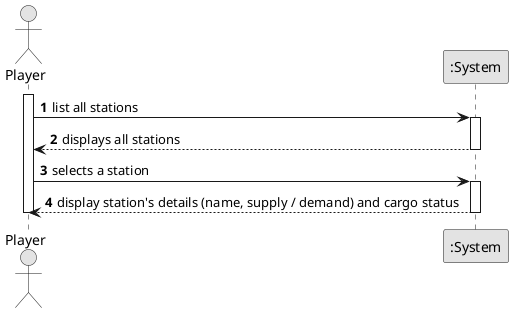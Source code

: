 @startuml
skinparam monochrome true
skinparam packageStyle rectangle
skinparam shadowing false

autonumber

actor "Player" as Player
participant ":System" as System

activate Player

    Player -> System : list all stations
    activate System

        System --> Player : displays all stations
    deactivate System

    Player -> System : selects a station
    activate System

        System --> Player : display station's details (name, supply / demand) and cargo status
    deactivate System

deactivate Player

@enduml
